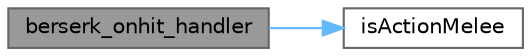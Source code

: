 digraph "berserk_onhit_handler"
{
 // LATEX_PDF_SIZE
  bgcolor="transparent";
  edge [fontname=Helvetica,fontsize=10,labelfontname=Helvetica,labelfontsize=10];
  node [fontname=Helvetica,fontsize=10,shape=box,height=0.2,width=0.4];
  rankdir="LR";
  Node1 [id="Node000001",label="berserk_onhit_handler",height=0.2,width=0.4,color="gray40", fillcolor="grey60", style="filled", fontcolor="black",tooltip=" "];
  Node1 -> Node2 [id="edge1_Node000001_Node000002",color="steelblue1",style="solid",tooltip=" "];
  Node2 [id="Node000002",label="isActionMelee",height=0.2,width=0.4,color="grey40", fillcolor="white", style="filled",URL="$sf__wrappers_8c.html#ae2ec775265f1435a0f7e177e86b004d0",tooltip=" "];
}
